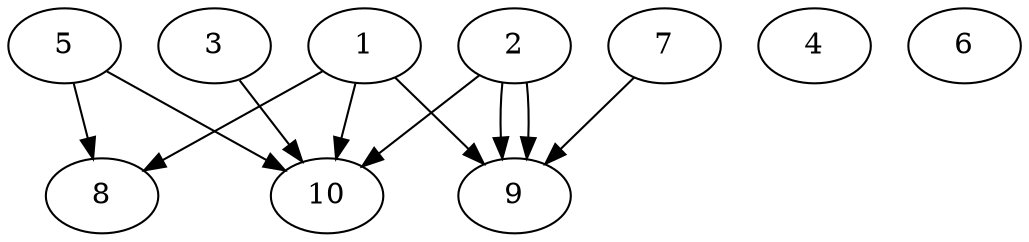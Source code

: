 // DAG automatically generated by daggen at Thu Oct  3 13:58:04 2019
// ./daggen --dot -n 10 --ccr 0.5 --fat 0.9 --regular 0.9 --density 0.7 --mindata 5242880 --maxdata 52428800 
digraph G {
  1 [size="11290624", alpha="0.08", expect_size="5645312"] 
  1 -> 8 [size ="5645312"]
  1 -> 9 [size ="5645312"]
  1 -> 10 [size ="5645312"]
  2 [size="26320896", alpha="0.14", expect_size="13160448"] 
  2 -> 9 [size ="13160448"]
  2 -> 9 [size ="13160448"]
  2 -> 10 [size ="13160448"]
  3 [size="34344960", alpha="0.06", expect_size="17172480"] 
  3 -> 10 [size ="17172480"]
  4 [size="96636928", alpha="0.10", expect_size="48318464"] 
  5 [size="43132928", alpha="0.11", expect_size="21566464"] 
  5 -> 8 [size ="21566464"]
  5 -> 10 [size ="21566464"]
  6 [size="22702080", alpha="0.01", expect_size="11351040"] 
  7 [size="101974016", alpha="0.11", expect_size="50987008"] 
  7 -> 9 [size ="50987008"]
  8 [size="92119040", alpha="0.15", expect_size="46059520"] 
  9 [size="32475136", alpha="0.09", expect_size="16237568"] 
  10 [size="80582656", alpha="0.08", expect_size="40291328"] 
}

